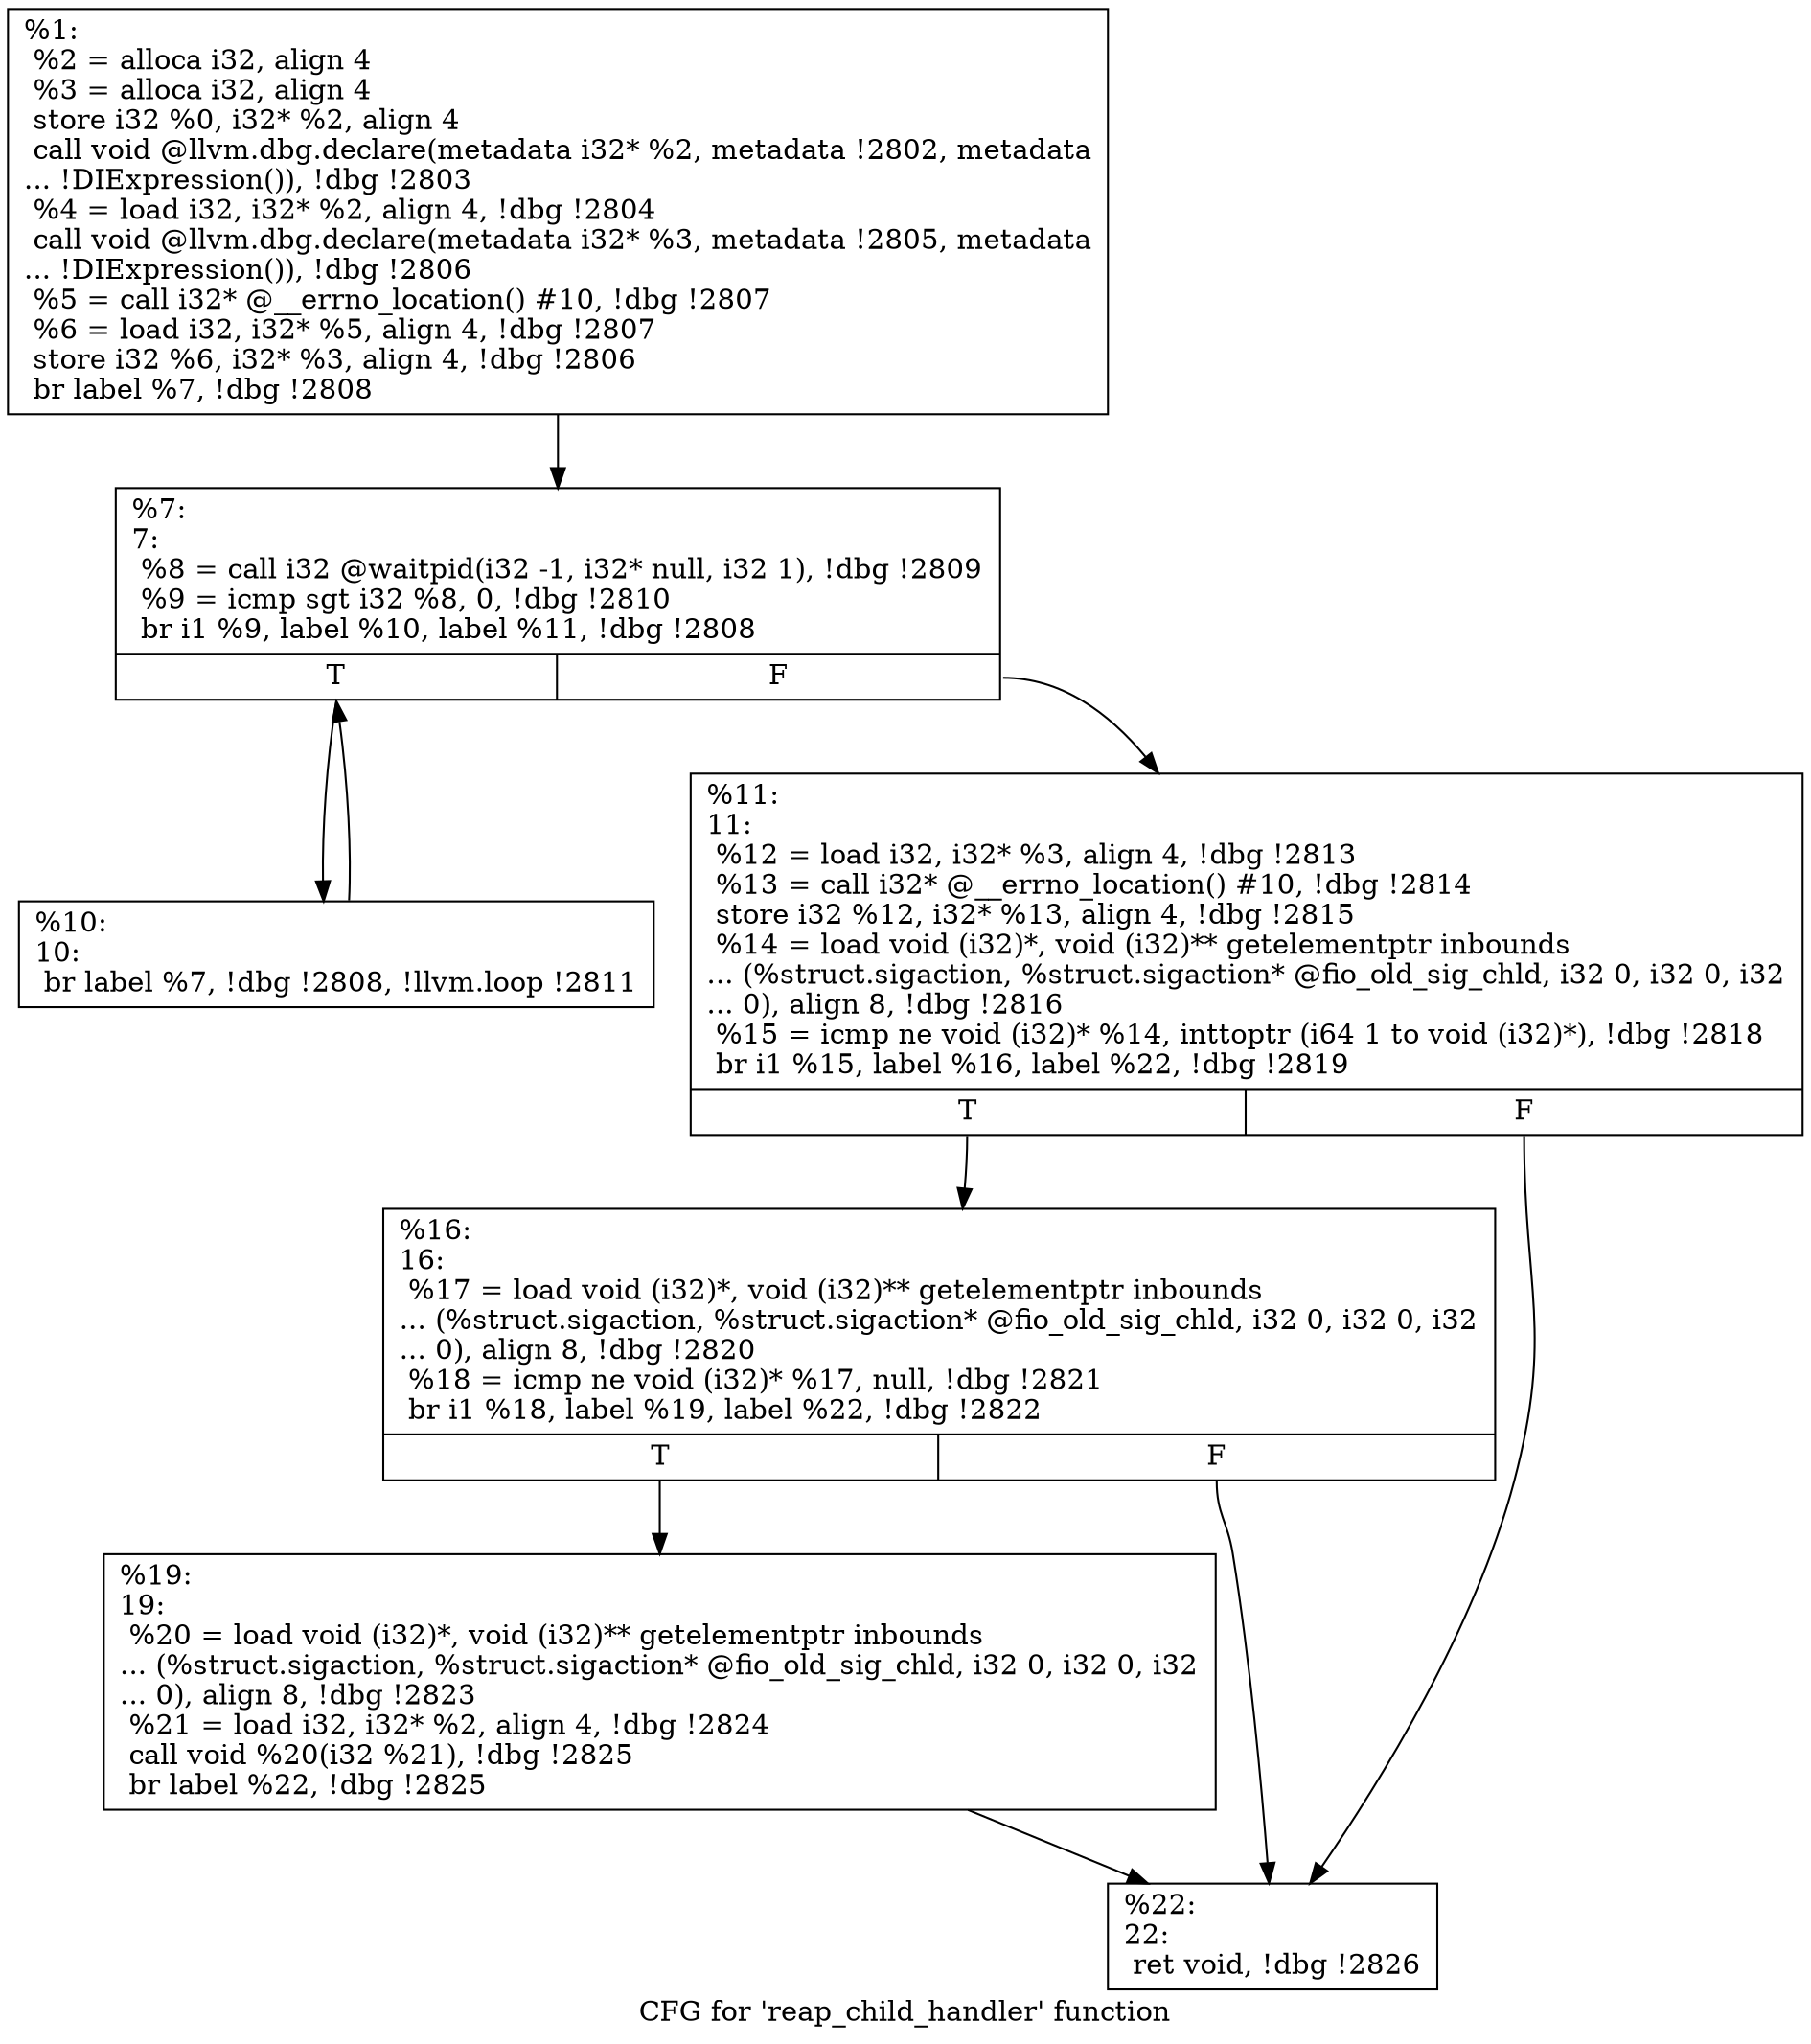 digraph "CFG for 'reap_child_handler' function" {
	label="CFG for 'reap_child_handler' function";

	Node0x5568516fff10 [shape=record,label="{%1:\l  %2 = alloca i32, align 4\l  %3 = alloca i32, align 4\l  store i32 %0, i32* %2, align 4\l  call void @llvm.dbg.declare(metadata i32* %2, metadata !2802, metadata\l... !DIExpression()), !dbg !2803\l  %4 = load i32, i32* %2, align 4, !dbg !2804\l  call void @llvm.dbg.declare(metadata i32* %3, metadata !2805, metadata\l... !DIExpression()), !dbg !2806\l  %5 = call i32* @__errno_location() #10, !dbg !2807\l  %6 = load i32, i32* %5, align 4, !dbg !2807\l  store i32 %6, i32* %3, align 4, !dbg !2806\l  br label %7, !dbg !2808\l}"];
	Node0x5568516fff10 -> Node0x5568517011e0;
	Node0x5568517011e0 [shape=record,label="{%7:\l7:                                                \l  %8 = call i32 @waitpid(i32 -1, i32* null, i32 1), !dbg !2809\l  %9 = icmp sgt i32 %8, 0, !dbg !2810\l  br i1 %9, label %10, label %11, !dbg !2808\l|{<s0>T|<s1>F}}"];
	Node0x5568517011e0:s0 -> Node0x556851701230;
	Node0x5568517011e0:s1 -> Node0x556851701280;
	Node0x556851701230 [shape=record,label="{%10:\l10:                                               \l  br label %7, !dbg !2808, !llvm.loop !2811\l}"];
	Node0x556851701230 -> Node0x5568517011e0;
	Node0x556851701280 [shape=record,label="{%11:\l11:                                               \l  %12 = load i32, i32* %3, align 4, !dbg !2813\l  %13 = call i32* @__errno_location() #10, !dbg !2814\l  store i32 %12, i32* %13, align 4, !dbg !2815\l  %14 = load void (i32)*, void (i32)** getelementptr inbounds\l... (%struct.sigaction, %struct.sigaction* @fio_old_sig_chld, i32 0, i32 0, i32\l... 0), align 8, !dbg !2816\l  %15 = icmp ne void (i32)* %14, inttoptr (i64 1 to void (i32)*), !dbg !2818\l  br i1 %15, label %16, label %22, !dbg !2819\l|{<s0>T|<s1>F}}"];
	Node0x556851701280:s0 -> Node0x5568517012d0;
	Node0x556851701280:s1 -> Node0x556851701370;
	Node0x5568517012d0 [shape=record,label="{%16:\l16:                                               \l  %17 = load void (i32)*, void (i32)** getelementptr inbounds\l... (%struct.sigaction, %struct.sigaction* @fio_old_sig_chld, i32 0, i32 0, i32\l... 0), align 8, !dbg !2820\l  %18 = icmp ne void (i32)* %17, null, !dbg !2821\l  br i1 %18, label %19, label %22, !dbg !2822\l|{<s0>T|<s1>F}}"];
	Node0x5568517012d0:s0 -> Node0x556851701320;
	Node0x5568517012d0:s1 -> Node0x556851701370;
	Node0x556851701320 [shape=record,label="{%19:\l19:                                               \l  %20 = load void (i32)*, void (i32)** getelementptr inbounds\l... (%struct.sigaction, %struct.sigaction* @fio_old_sig_chld, i32 0, i32 0, i32\l... 0), align 8, !dbg !2823\l  %21 = load i32, i32* %2, align 4, !dbg !2824\l  call void %20(i32 %21), !dbg !2825\l  br label %22, !dbg !2825\l}"];
	Node0x556851701320 -> Node0x556851701370;
	Node0x556851701370 [shape=record,label="{%22:\l22:                                               \l  ret void, !dbg !2826\l}"];
}
